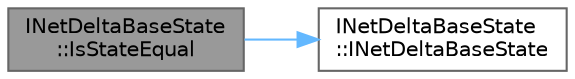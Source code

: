 digraph "INetDeltaBaseState::IsStateEqual"
{
 // INTERACTIVE_SVG=YES
 // LATEX_PDF_SIZE
  bgcolor="transparent";
  edge [fontname=Helvetica,fontsize=10,labelfontname=Helvetica,labelfontsize=10];
  node [fontname=Helvetica,fontsize=10,shape=box,height=0.2,width=0.4];
  rankdir="LR";
  Node1 [id="Node000001",label="INetDeltaBaseState\l::IsStateEqual",height=0.2,width=0.4,color="gray40", fillcolor="grey60", style="filled", fontcolor="black",tooltip=" "];
  Node1 -> Node2 [id="edge1_Node000001_Node000002",color="steelblue1",style="solid",tooltip=" "];
  Node2 [id="Node000002",label="INetDeltaBaseState\l::INetDeltaBaseState",height=0.2,width=0.4,color="grey40", fillcolor="white", style="filled",URL="$de/da1/classINetDeltaBaseState.html#a2ffb3cfbc712ab2b6b42de11e94c850d",tooltip=" "];
}
